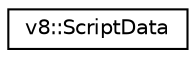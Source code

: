 digraph "Graphical Class Hierarchy"
{
  edge [fontname="Helvetica",fontsize="10",labelfontname="Helvetica",labelfontsize="10"];
  node [fontname="Helvetica",fontsize="10",shape=record];
  rankdir="LR";
  Node1 [label="v8::ScriptData",height=0.2,width=0.4,color="black", fillcolor="white", style="filled",URL="$classv8_1_1ScriptData.html"];
}
